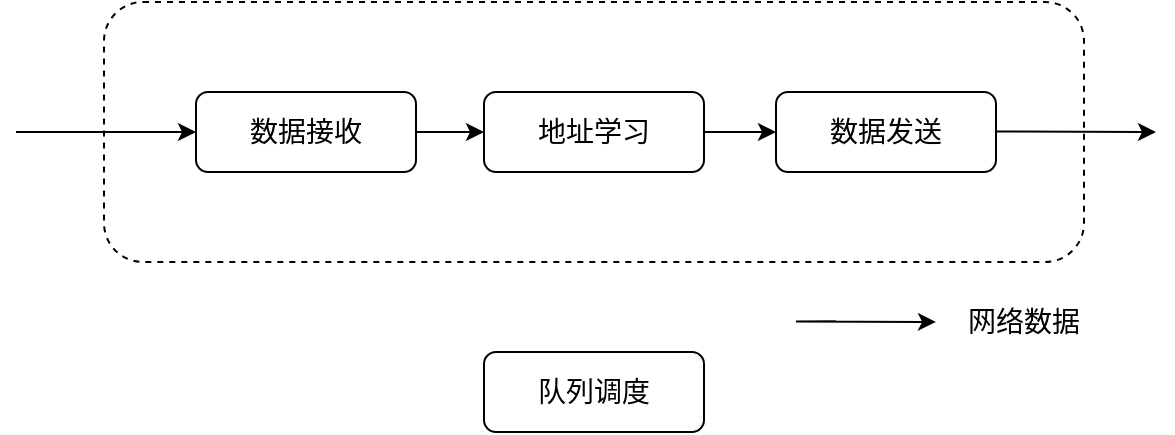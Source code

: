 <mxfile version="20.8.23" type="github">
  <diagram name="第 1 页" id="JOiBaCDqJavDAp5jNfNz">
    <mxGraphModel dx="1430" dy="737" grid="1" gridSize="10" guides="1" tooltips="1" connect="1" arrows="1" fold="1" page="1" pageScale="1" pageWidth="827" pageHeight="1169" math="0" shadow="0">
      <root>
        <mxCell id="0" />
        <mxCell id="1" parent="0" />
        <mxCell id="wMq79IM0E_F1ZLYgunTB-1" value="" style="rounded=1;whiteSpace=wrap;html=1;dashed=1;" vertex="1" parent="1">
          <mxGeometry x="114" y="275" width="490" height="130" as="geometry" />
        </mxCell>
        <mxCell id="wMq79IM0E_F1ZLYgunTB-7" value="" style="edgeStyle=orthogonalEdgeStyle;rounded=0;orthogonalLoop=1;jettySize=auto;html=1;fontSize=14;" edge="1" parent="1" source="wMq79IM0E_F1ZLYgunTB-2" target="wMq79IM0E_F1ZLYgunTB-3">
          <mxGeometry relative="1" as="geometry">
            <Array as="points">
              <mxPoint x="290" y="340" />
              <mxPoint x="290" y="340" />
            </Array>
          </mxGeometry>
        </mxCell>
        <mxCell id="wMq79IM0E_F1ZLYgunTB-2" value="&lt;font style=&quot;font-size: 14px;&quot;&gt;数据接收&lt;/font&gt;" style="rounded=1;whiteSpace=wrap;html=1;" vertex="1" parent="1">
          <mxGeometry x="160" y="320" width="110" height="40" as="geometry" />
        </mxCell>
        <mxCell id="wMq79IM0E_F1ZLYgunTB-8" value="" style="edgeStyle=orthogonalEdgeStyle;rounded=0;orthogonalLoop=1;jettySize=auto;html=1;fontSize=14;" edge="1" parent="1" source="wMq79IM0E_F1ZLYgunTB-3" target="wMq79IM0E_F1ZLYgunTB-4">
          <mxGeometry relative="1" as="geometry" />
        </mxCell>
        <mxCell id="wMq79IM0E_F1ZLYgunTB-3" value="&lt;span style=&quot;font-size: 14px;&quot;&gt;地址学习&lt;/span&gt;" style="rounded=1;whiteSpace=wrap;html=1;" vertex="1" parent="1">
          <mxGeometry x="304" y="320" width="110" height="40" as="geometry" />
        </mxCell>
        <mxCell id="wMq79IM0E_F1ZLYgunTB-4" value="&lt;font style=&quot;font-size: 14px;&quot;&gt;数据发送&lt;/font&gt;" style="rounded=1;whiteSpace=wrap;html=1;" vertex="1" parent="1">
          <mxGeometry x="450" y="320" width="110" height="40" as="geometry" />
        </mxCell>
        <mxCell id="wMq79IM0E_F1ZLYgunTB-5" value="&lt;font style=&quot;font-size: 14px;&quot;&gt;队列调度&lt;/font&gt;" style="rounded=1;whiteSpace=wrap;html=1;" vertex="1" parent="1">
          <mxGeometry x="304" y="450" width="110" height="40" as="geometry" />
        </mxCell>
        <mxCell id="wMq79IM0E_F1ZLYgunTB-10" value="" style="edgeStyle=orthogonalEdgeStyle;rounded=0;orthogonalLoop=1;jettySize=auto;html=1;fontSize=14;entryX=0;entryY=0.5;entryDx=0;entryDy=0;" edge="1" parent="1" target="wMq79IM0E_F1ZLYgunTB-2">
          <mxGeometry relative="1" as="geometry">
            <mxPoint x="80" y="340" as="sourcePoint" />
            <mxPoint x="314" y="350" as="targetPoint" />
            <Array as="points">
              <mxPoint x="70" y="340" />
            </Array>
          </mxGeometry>
        </mxCell>
        <mxCell id="wMq79IM0E_F1ZLYgunTB-11" value="" style="edgeStyle=orthogonalEdgeStyle;rounded=0;orthogonalLoop=1;jettySize=auto;html=1;fontSize=14;" edge="1" parent="1">
          <mxGeometry relative="1" as="geometry">
            <mxPoint x="560" y="339.69" as="sourcePoint" />
            <mxPoint x="640" y="340" as="targetPoint" />
            <Array as="points">
              <mxPoint x="570" y="339.69" />
            </Array>
          </mxGeometry>
        </mxCell>
        <mxCell id="wMq79IM0E_F1ZLYgunTB-13" value="网络数据" style="text;html=1;strokeColor=none;fillColor=none;align=center;verticalAlign=middle;whiteSpace=wrap;rounded=0;fontSize=14;" vertex="1" parent="1">
          <mxGeometry x="544" y="420" width="60" height="30" as="geometry" />
        </mxCell>
        <mxCell id="wMq79IM0E_F1ZLYgunTB-15" value="" style="edgeStyle=orthogonalEdgeStyle;rounded=0;orthogonalLoop=1;jettySize=auto;html=1;fontSize=14;" edge="1" parent="1">
          <mxGeometry relative="1" as="geometry">
            <mxPoint x="480" y="434.66" as="sourcePoint" />
            <mxPoint x="530" y="434.97" as="targetPoint" />
            <Array as="points">
              <mxPoint x="460" y="434.66" />
            </Array>
          </mxGeometry>
        </mxCell>
      </root>
    </mxGraphModel>
  </diagram>
</mxfile>

